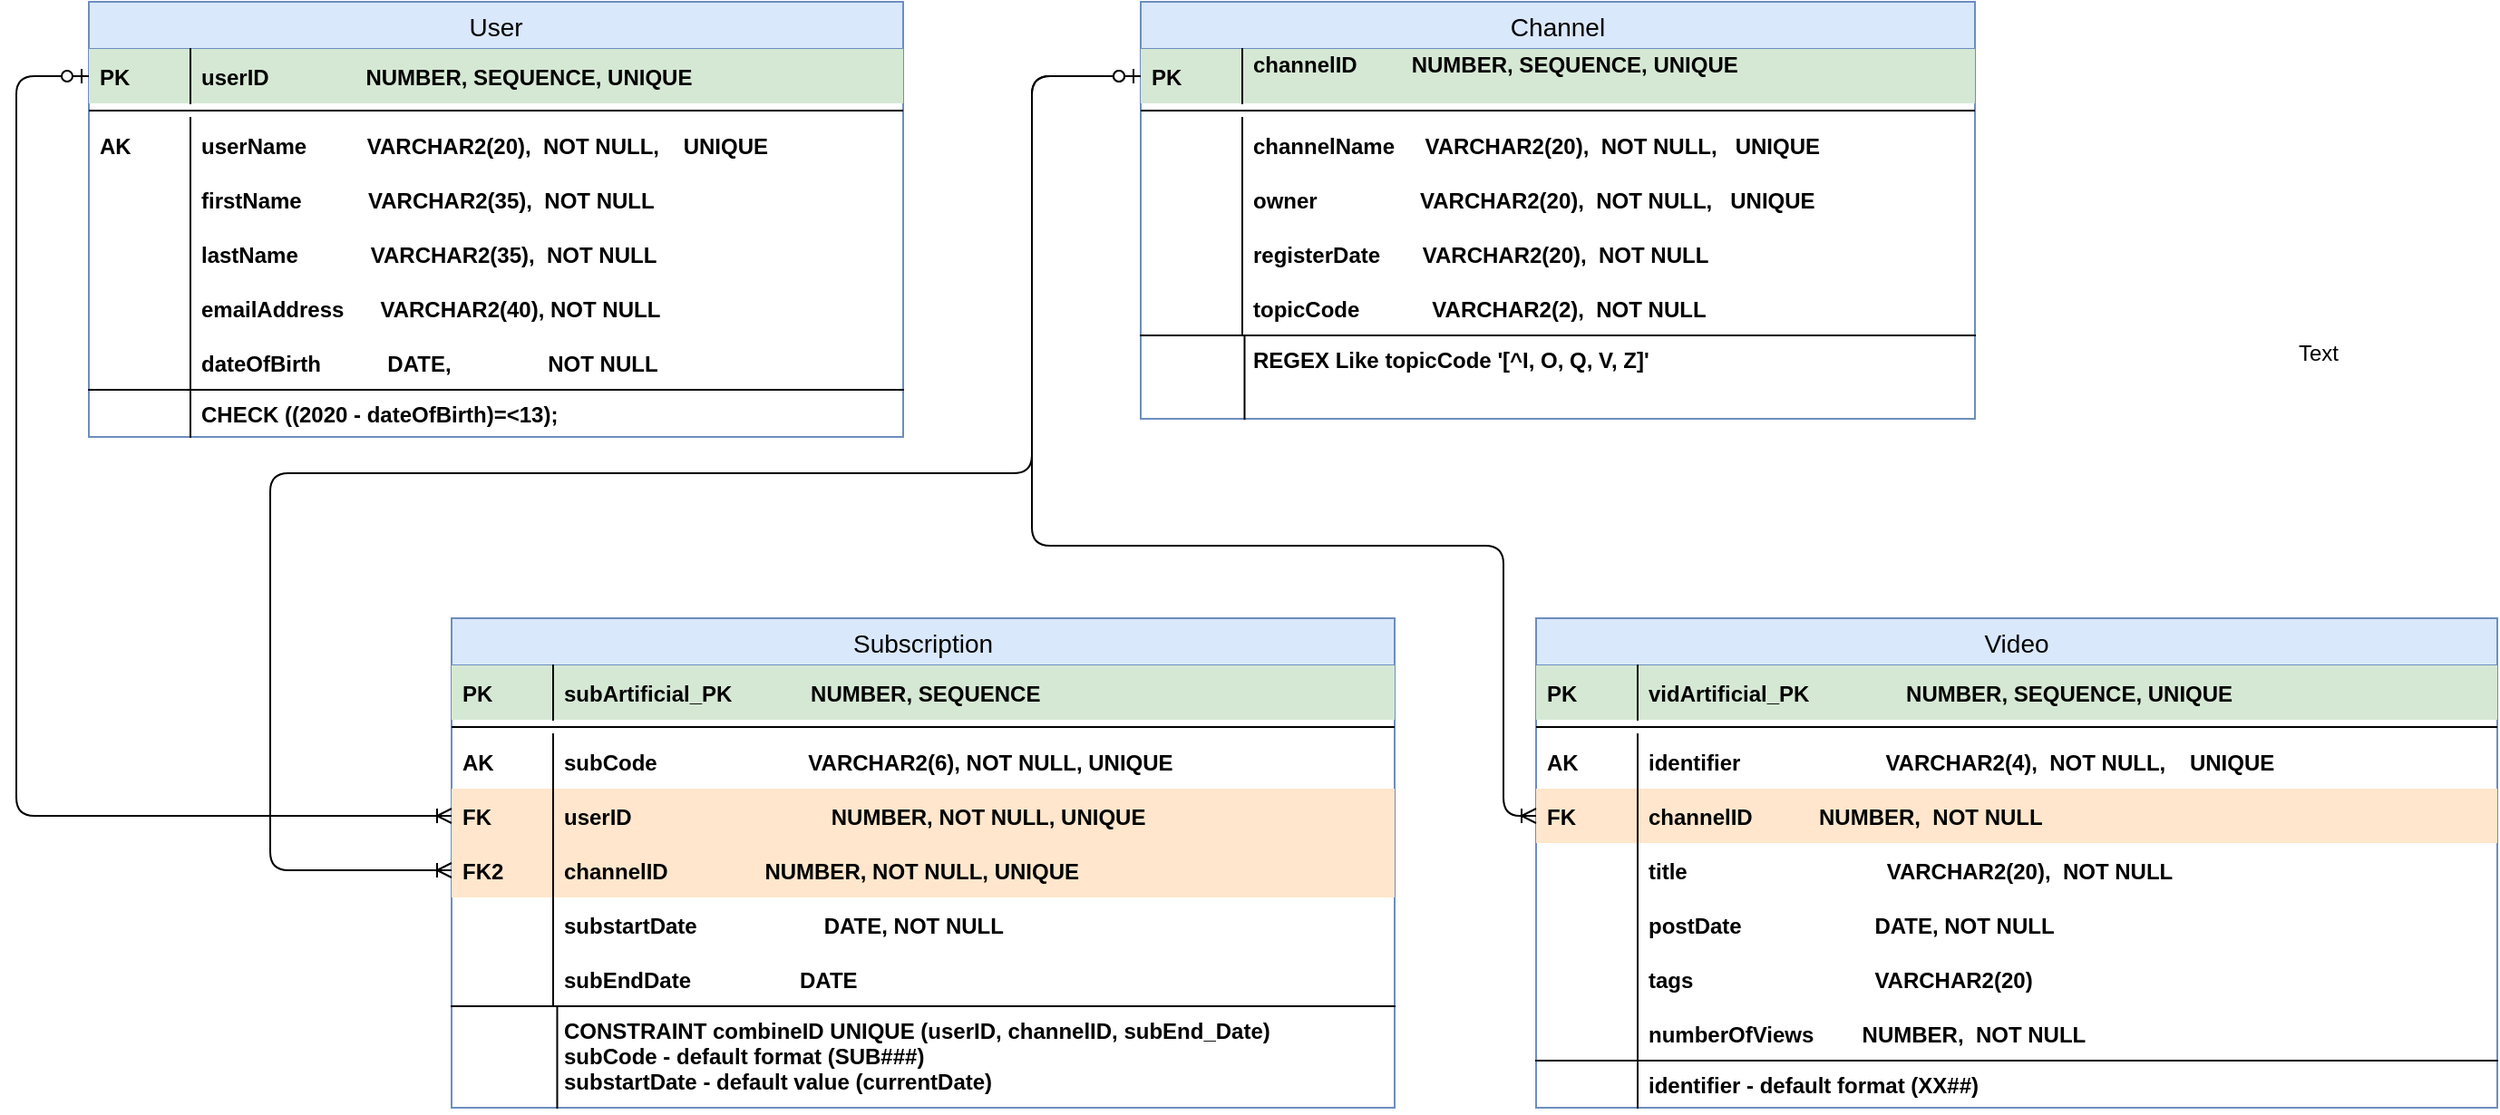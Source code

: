 <mxfile version="12.8.5" type="device"><diagram id="q_vnOrbHAmZrCNIXpxuR" name="Page-1"><mxGraphModel dx="1422" dy="745" grid="1" gridSize="10" guides="1" tooltips="1" connect="1" arrows="1" fold="1" page="1" pageScale="1" pageWidth="827" pageHeight="1169" math="0" shadow="0"><root><mxCell id="0"/><mxCell id="1" parent="0"/><mxCell id="9b01zTWXtY2fiXE_m2nn-1" value="User" style="swimlane;fontStyle=0;childLayout=stackLayout;horizontal=1;startSize=26;fillColor=#dae8fc;horizontalStack=0;resizeParent=1;resizeParentMax=0;resizeLast=0;collapsible=1;marginBottom=0;swimlaneFillColor=#ffffff;align=center;fontSize=14;strokeColor=#6c8ebf;" parent="1" vertex="1"><mxGeometry x="130" y="220" width="449" height="240" as="geometry"/></mxCell><mxCell id="9b01zTWXtY2fiXE_m2nn-2" value="userID                NUMBER, SEQUENCE, UNIQUE" style="shape=partialRectangle;top=0;left=0;right=0;bottom=0;align=left;verticalAlign=middle;fillColor=#d5e8d4;spacingLeft=60;spacingRight=4;overflow=hidden;rotatable=0;points=[[0,0.5],[1,0.5]];portConstraint=eastwest;dropTarget=0;fontStyle=1;fontSize=12;strokeColor=#82b366;" parent="9b01zTWXtY2fiXE_m2nn-1" vertex="1"><mxGeometry y="26" width="449" height="30" as="geometry"/></mxCell><mxCell id="9b01zTWXtY2fiXE_m2nn-3" value="PK" style="shape=partialRectangle;fontStyle=1;top=0;left=0;bottom=0;fillColor=none;align=left;verticalAlign=middle;spacingLeft=4;spacingRight=4;overflow=hidden;rotatable=0;points=[];portConstraint=eastwest;part=1;fontSize=12;" parent="9b01zTWXtY2fiXE_m2nn-2" vertex="1" connectable="0"><mxGeometry width="56" height="30" as="geometry"/></mxCell><mxCell id="9b01zTWXtY2fiXE_m2nn-4" value="" style="line;strokeWidth=1;fillColor=none;align=left;verticalAlign=middle;spacingTop=-1;spacingLeft=3;spacingRight=3;rotatable=0;labelPosition=right;points=[];portConstraint=eastwest;fontSize=12;" parent="9b01zTWXtY2fiXE_m2nn-1" vertex="1"><mxGeometry y="56" width="449" height="8" as="geometry"/></mxCell><mxCell id="9b01zTWXtY2fiXE_m2nn-5" value="userName          VARCHAR2(20),  NOT NULL,    UNIQUE      " style="shape=partialRectangle;top=0;left=0;right=0;bottom=0;align=left;verticalAlign=middle;fillColor=none;spacingLeft=60;spacingRight=4;overflow=hidden;rotatable=0;points=[[0,0.5],[1,0.5]];portConstraint=eastwest;dropTarget=0;fontStyle=1;fontSize=12;" parent="9b01zTWXtY2fiXE_m2nn-1" vertex="1"><mxGeometry y="64" width="449" height="30" as="geometry"/></mxCell><mxCell id="9b01zTWXtY2fiXE_m2nn-6" value="AK" style="shape=partialRectangle;fontStyle=1;top=0;left=0;bottom=0;fillColor=none;align=left;verticalAlign=middle;spacingLeft=4;spacingRight=4;overflow=hidden;rotatable=0;points=[];portConstraint=eastwest;part=1;fontSize=12;" parent="9b01zTWXtY2fiXE_m2nn-5" vertex="1" connectable="0"><mxGeometry width="56" height="30" as="geometry"/></mxCell><mxCell id="9b01zTWXtY2fiXE_m2nn-7" value="firstName           VARCHAR2(35),  NOT NULL " style="shape=partialRectangle;top=0;left=0;right=0;bottom=0;align=left;verticalAlign=middle;fillColor=none;spacingLeft=60;spacingRight=4;overflow=hidden;rotatable=0;points=[[0,0.5],[1,0.5]];portConstraint=eastwest;dropTarget=0;fontStyle=1;fontSize=12;" parent="9b01zTWXtY2fiXE_m2nn-1" vertex="1"><mxGeometry y="94" width="449" height="30" as="geometry"/></mxCell><mxCell id="9b01zTWXtY2fiXE_m2nn-8" value="" style="shape=partialRectangle;fontStyle=1;top=0;left=0;bottom=0;fillColor=none;align=left;verticalAlign=middle;spacingLeft=4;spacingRight=4;overflow=hidden;rotatable=0;points=[];portConstraint=eastwest;part=1;fontSize=12;" parent="9b01zTWXtY2fiXE_m2nn-7" vertex="1" connectable="0"><mxGeometry width="56" height="30" as="geometry"/></mxCell><mxCell id="9b01zTWXtY2fiXE_m2nn-9" value="lastName            VARCHAR2(35),  NOT NULL " style="shape=partialRectangle;top=0;left=0;right=0;bottom=0;align=left;verticalAlign=middle;fillColor=none;spacingLeft=60;spacingRight=4;overflow=hidden;rotatable=0;points=[[0,0.5],[1,0.5]];portConstraint=eastwest;dropTarget=0;fontStyle=1;fontSize=12;" parent="9b01zTWXtY2fiXE_m2nn-1" vertex="1"><mxGeometry y="124" width="449" height="30" as="geometry"/></mxCell><mxCell id="9b01zTWXtY2fiXE_m2nn-10" value="" style="shape=partialRectangle;fontStyle=1;top=0;left=0;bottom=0;fillColor=none;align=left;verticalAlign=middle;spacingLeft=4;spacingRight=4;overflow=hidden;rotatable=0;points=[];portConstraint=eastwest;part=1;fontSize=12;" parent="9b01zTWXtY2fiXE_m2nn-9" vertex="1" connectable="0"><mxGeometry width="56" height="30" as="geometry"/></mxCell><mxCell id="9b01zTWXtY2fiXE_m2nn-11" value="emailAddress      VARCHAR2(40), NOT NULL" style="shape=partialRectangle;top=0;left=0;right=0;bottom=0;align=left;verticalAlign=middle;fillColor=none;spacingLeft=60;spacingRight=4;overflow=hidden;rotatable=0;points=[[0,0.5],[1,0.5]];portConstraint=eastwest;dropTarget=0;fontStyle=1;fontSize=12;" parent="9b01zTWXtY2fiXE_m2nn-1" vertex="1"><mxGeometry y="154" width="449" height="30" as="geometry"/></mxCell><mxCell id="9b01zTWXtY2fiXE_m2nn-12" value="" style="shape=partialRectangle;fontStyle=1;top=0;left=0;bottom=0;fillColor=none;align=left;verticalAlign=middle;spacingLeft=4;spacingRight=4;overflow=hidden;rotatable=0;points=[];portConstraint=eastwest;part=1;fontSize=12;" parent="9b01zTWXtY2fiXE_m2nn-11" vertex="1" connectable="0"><mxGeometry width="56" height="30" as="geometry"/></mxCell><mxCell id="9b01zTWXtY2fiXE_m2nn-13" value="dateOfBirth           DATE,                NOT NULL" style="shape=partialRectangle;top=0;left=0;right=0;bottom=1;align=left;verticalAlign=middle;fillColor=none;spacingLeft=60;spacingRight=4;overflow=hidden;rotatable=0;points=[[0,0.5],[1,0.5]];portConstraint=eastwest;dropTarget=0;fontStyle=1;fontSize=12;" parent="9b01zTWXtY2fiXE_m2nn-1" vertex="1"><mxGeometry y="184" width="449" height="30" as="geometry"/></mxCell><mxCell id="9b01zTWXtY2fiXE_m2nn-14" value="" style="shape=partialRectangle;fontStyle=1;top=0;left=0;bottom=0;fillColor=none;align=left;verticalAlign=middle;spacingLeft=4;spacingRight=4;overflow=hidden;rotatable=0;points=[];portConstraint=eastwest;part=1;fontSize=12;" parent="9b01zTWXtY2fiXE_m2nn-13" vertex="1" connectable="0"><mxGeometry width="56" height="30" as="geometry"/></mxCell><mxCell id="9b01zTWXtY2fiXE_m2nn-15" value="CHECK ((2020 - dateOfBirth)=&lt;13);" style="shape=partialRectangle;top=0;left=0;right=0;bottom=0;align=left;verticalAlign=top;fillColor=none;spacingLeft=60;spacingRight=4;overflow=hidden;rotatable=0;points=[[0,0.5],[1,0.5]];portConstraint=eastwest;dropTarget=0;fontSize=12;fontStyle=1" parent="9b01zTWXtY2fiXE_m2nn-1" vertex="1"><mxGeometry y="214" width="449" height="26" as="geometry"/></mxCell><mxCell id="9b01zTWXtY2fiXE_m2nn-16" value="" style="shape=partialRectangle;top=0;left=0;bottom=0;fillColor=none;align=left;verticalAlign=top;spacingLeft=4;spacingRight=4;overflow=hidden;rotatable=0;points=[];portConstraint=eastwest;part=1;fontSize=12;" parent="9b01zTWXtY2fiXE_m2nn-15" vertex="1" connectable="0"><mxGeometry width="56" height="26" as="geometry"/></mxCell><mxCell id="9b01zTWXtY2fiXE_m2nn-17" value="Subscription" style="swimlane;fontStyle=0;childLayout=stackLayout;horizontal=1;startSize=26;fillColor=#dae8fc;horizontalStack=0;resizeParent=1;resizeParentMax=0;resizeLast=0;collapsible=1;marginBottom=0;swimlaneFillColor=#ffffff;align=center;fontSize=14;strokeColor=#6c8ebf;" parent="1" vertex="1"><mxGeometry x="330" y="560" width="520" height="270" as="geometry"/></mxCell><mxCell id="9b01zTWXtY2fiXE_m2nn-18" value="subArtificial_PK             NUMBER, SEQUENCE " style="shape=partialRectangle;top=0;left=0;right=0;bottom=0;align=left;verticalAlign=middle;fillColor=#d5e8d4;spacingLeft=60;spacingRight=4;overflow=hidden;rotatable=0;points=[[0,0.5],[1,0.5]];portConstraint=eastwest;dropTarget=0;fontStyle=1;fontSize=12;strokeColor=#82b366;" parent="9b01zTWXtY2fiXE_m2nn-17" vertex="1"><mxGeometry y="26" width="520" height="30" as="geometry"/></mxCell><mxCell id="9b01zTWXtY2fiXE_m2nn-19" value="PK" style="shape=partialRectangle;fontStyle=1;top=0;left=0;bottom=0;fillColor=none;align=left;verticalAlign=middle;spacingLeft=4;spacingRight=4;overflow=hidden;rotatable=0;points=[];portConstraint=eastwest;part=1;fontSize=12;" parent="9b01zTWXtY2fiXE_m2nn-18" vertex="1" connectable="0"><mxGeometry width="56" height="30" as="geometry"/></mxCell><mxCell id="9b01zTWXtY2fiXE_m2nn-20" value="" style="line;strokeWidth=1;fillColor=none;align=left;verticalAlign=middle;spacingTop=-1;spacingLeft=3;spacingRight=3;rotatable=0;labelPosition=right;points=[];portConstraint=eastwest;fontSize=12;" parent="9b01zTWXtY2fiXE_m2nn-17" vertex="1"><mxGeometry y="56" width="520" height="8" as="geometry"/></mxCell><mxCell id="9b01zTWXtY2fiXE_m2nn-21" value="subCode                         VARCHAR2(6), NOT NULL, UNIQUE" style="shape=partialRectangle;top=0;left=0;right=0;bottom=0;align=left;verticalAlign=middle;fillColor=none;spacingLeft=60;spacingRight=4;overflow=hidden;rotatable=0;points=[[0,0.5],[1,0.5]];portConstraint=eastwest;dropTarget=0;fontStyle=1;fontSize=12;" parent="9b01zTWXtY2fiXE_m2nn-17" vertex="1"><mxGeometry y="64" width="520" height="30" as="geometry"/></mxCell><mxCell id="9b01zTWXtY2fiXE_m2nn-22" value="AK" style="shape=partialRectangle;fontStyle=1;top=0;left=0;bottom=0;fillColor=none;align=left;verticalAlign=middle;spacingLeft=4;spacingRight=4;overflow=hidden;rotatable=0;points=[];portConstraint=eastwest;part=1;fontSize=12;" parent="9b01zTWXtY2fiXE_m2nn-21" vertex="1" connectable="0"><mxGeometry width="56" height="30" as="geometry"/></mxCell><mxCell id="9b01zTWXtY2fiXE_m2nn-23" value="userID                                 NUMBER, NOT NULL, UNIQUE" style="shape=partialRectangle;top=0;left=0;right=0;bottom=0;align=left;verticalAlign=middle;fillColor=#ffe6cc;spacingLeft=60;spacingRight=4;overflow=hidden;rotatable=0;points=[[0,0.5],[1,0.5]];portConstraint=eastwest;dropTarget=0;fontStyle=1;fontSize=12;strokeColor=#d79b00;" parent="9b01zTWXtY2fiXE_m2nn-17" vertex="1"><mxGeometry y="94" width="520" height="30" as="geometry"/></mxCell><mxCell id="9b01zTWXtY2fiXE_m2nn-24" value="FK" style="shape=partialRectangle;fontStyle=1;top=0;left=0;bottom=0;fillColor=none;align=left;verticalAlign=middle;spacingLeft=4;spacingRight=4;overflow=hidden;rotatable=0;points=[];portConstraint=eastwest;part=1;fontSize=12;" parent="9b01zTWXtY2fiXE_m2nn-23" vertex="1" connectable="0"><mxGeometry width="56" height="30" as="geometry"/></mxCell><mxCell id="9b01zTWXtY2fiXE_m2nn-25" value="channelID                NUMBER, NOT NULL, UNIQUE" style="shape=partialRectangle;top=0;left=0;right=0;bottom=0;align=left;verticalAlign=middle;fillColor=#ffe6cc;spacingLeft=60;spacingRight=4;overflow=hidden;rotatable=0;points=[[0,0.5],[1,0.5]];portConstraint=eastwest;dropTarget=0;fontStyle=1;fontSize=12;strokeColor=#d79b00;" parent="9b01zTWXtY2fiXE_m2nn-17" vertex="1"><mxGeometry y="124" width="520" height="30" as="geometry"/></mxCell><mxCell id="9b01zTWXtY2fiXE_m2nn-26" value="FK2" style="shape=partialRectangle;fontStyle=1;top=0;left=0;bottom=0;fillColor=none;align=left;verticalAlign=middle;spacingLeft=4;spacingRight=4;overflow=hidden;rotatable=0;points=[];portConstraint=eastwest;part=1;fontSize=12;" parent="9b01zTWXtY2fiXE_m2nn-25" vertex="1" connectable="0"><mxGeometry width="56" height="30" as="geometry"/></mxCell><mxCell id="9b01zTWXtY2fiXE_m2nn-27" value="substartDate                     DATE, NOT NULL" style="shape=partialRectangle;top=0;left=0;right=0;bottom=0;align=left;verticalAlign=middle;fillColor=none;spacingLeft=60;spacingRight=4;overflow=hidden;rotatable=0;points=[[0,0.5],[1,0.5]];portConstraint=eastwest;dropTarget=0;fontStyle=1;fontSize=12;" parent="9b01zTWXtY2fiXE_m2nn-17" vertex="1"><mxGeometry y="154" width="520" height="30" as="geometry"/></mxCell><mxCell id="9b01zTWXtY2fiXE_m2nn-28" value="" style="shape=partialRectangle;fontStyle=1;top=0;left=0;bottom=0;fillColor=none;align=left;verticalAlign=middle;spacingLeft=4;spacingRight=4;overflow=hidden;rotatable=0;points=[];portConstraint=eastwest;part=1;fontSize=12;" parent="9b01zTWXtY2fiXE_m2nn-27" vertex="1" connectable="0"><mxGeometry width="56" height="30" as="geometry"/></mxCell><mxCell id="9b01zTWXtY2fiXE_m2nn-29" value="subEndDate                  DATE" style="shape=partialRectangle;top=0;left=0;right=0;bottom=1;align=left;verticalAlign=middle;fillColor=none;spacingLeft=60;spacingRight=4;overflow=hidden;rotatable=0;points=[[0,0.5],[1,0.5]];portConstraint=eastwest;dropTarget=0;fontStyle=1;fontSize=12;" parent="9b01zTWXtY2fiXE_m2nn-17" vertex="1"><mxGeometry y="184" width="520" height="30" as="geometry"/></mxCell><mxCell id="9b01zTWXtY2fiXE_m2nn-30" value="" style="shape=partialRectangle;fontStyle=1;top=0;left=0;bottom=0;fillColor=none;align=left;verticalAlign=middle;spacingLeft=4;spacingRight=4;overflow=hidden;rotatable=0;points=[];portConstraint=eastwest;part=1;fontSize=12;" parent="9b01zTWXtY2fiXE_m2nn-29" vertex="1" connectable="0"><mxGeometry width="56" height="30" as="geometry"/></mxCell><mxCell id="9b01zTWXtY2fiXE_m2nn-31" value="CONSTRAINT combineID UNIQUE (userID, channelID, subEnd_Date)&#10;subCode - default format (SUB###)&#10;substartDate - default value (currentDate)&#10;" style="shape=partialRectangle;top=0;left=0;right=0;bottom=0;align=left;verticalAlign=top;fillColor=none;spacingLeft=60;spacingRight=4;overflow=hidden;rotatable=0;points=[[0,0.5],[1,0.5]];portConstraint=eastwest;dropTarget=0;fontSize=12;fontStyle=1" parent="9b01zTWXtY2fiXE_m2nn-17" vertex="1"><mxGeometry y="214" width="520" height="56" as="geometry"/></mxCell><mxCell id="9b01zTWXtY2fiXE_m2nn-32" value="" style="shape=partialRectangle;top=0;left=0;bottom=0;fillColor=none;align=left;verticalAlign=top;spacingLeft=4;spacingRight=4;overflow=hidden;rotatable=0;points=[];portConstraint=eastwest;part=1;fontSize=12;" parent="9b01zTWXtY2fiXE_m2nn-31" vertex="1" connectable="0"><mxGeometry width="58.24" height="56" as="geometry"/></mxCell><mxCell id="9b01zTWXtY2fiXE_m2nn-33" value="Channel" style="swimlane;fontStyle=0;childLayout=stackLayout;horizontal=1;startSize=26;fillColor=#dae8fc;horizontalStack=0;resizeParent=1;resizeParentMax=0;resizeLast=0;collapsible=1;marginBottom=0;swimlaneFillColor=#ffffff;align=center;fontSize=14;strokeColor=#6c8ebf;" parent="1" vertex="1"><mxGeometry x="710" y="220" width="460" height="230" as="geometry"><mxRectangle x="280" y="20" width="90" height="26" as="alternateBounds"/></mxGeometry></mxCell><mxCell id="9b01zTWXtY2fiXE_m2nn-34" value="channelID         NUMBER, SEQUENCE, UNIQUE&#10;    " style="shape=partialRectangle;top=0;left=0;right=0;bottom=0;align=left;verticalAlign=middle;fillColor=#d5e8d4;spacingLeft=60;spacingRight=4;overflow=hidden;rotatable=0;points=[[0,0.5],[1,0.5]];portConstraint=eastwest;dropTarget=0;fontStyle=1;fontSize=12;strokeColor=#82b366;" parent="9b01zTWXtY2fiXE_m2nn-33" vertex="1"><mxGeometry y="26" width="460" height="30" as="geometry"/></mxCell><mxCell id="9b01zTWXtY2fiXE_m2nn-35" value="PK" style="shape=partialRectangle;fontStyle=1;top=0;left=0;bottom=0;fillColor=none;align=left;verticalAlign=middle;spacingLeft=4;spacingRight=4;overflow=hidden;rotatable=0;points=[];portConstraint=eastwest;part=1;fontSize=12;" parent="9b01zTWXtY2fiXE_m2nn-34" vertex="1" connectable="0"><mxGeometry width="56" height="30" as="geometry"/></mxCell><mxCell id="9b01zTWXtY2fiXE_m2nn-36" value="" style="line;strokeWidth=1;fillColor=none;align=left;verticalAlign=middle;spacingTop=-1;spacingLeft=3;spacingRight=3;rotatable=0;labelPosition=right;points=[];portConstraint=eastwest;fontSize=12;" parent="9b01zTWXtY2fiXE_m2nn-33" vertex="1"><mxGeometry y="56" width="460" height="8" as="geometry"/></mxCell><mxCell id="9b01zTWXtY2fiXE_m2nn-37" value="channelName     VARCHAR2(20),  NOT NULL,   UNIQUE" style="shape=partialRectangle;top=0;left=0;right=0;bottom=0;align=left;verticalAlign=middle;fillColor=none;spacingLeft=60;spacingRight=4;overflow=hidden;rotatable=0;points=[[0,0.5],[1,0.5]];portConstraint=eastwest;dropTarget=0;fontStyle=1;fontSize=12;" parent="9b01zTWXtY2fiXE_m2nn-33" vertex="1"><mxGeometry y="64" width="460" height="30" as="geometry"/></mxCell><mxCell id="9b01zTWXtY2fiXE_m2nn-38" value="" style="shape=partialRectangle;fontStyle=1;top=0;left=0;bottom=0;fillColor=none;align=left;verticalAlign=middle;spacingLeft=4;spacingRight=4;overflow=hidden;rotatable=0;points=[];portConstraint=eastwest;part=1;fontSize=12;" parent="9b01zTWXtY2fiXE_m2nn-37" vertex="1" connectable="0"><mxGeometry width="56" height="30" as="geometry"/></mxCell><mxCell id="9b01zTWXtY2fiXE_m2nn-39" value="owner                 VARCHAR2(20),  NOT NULL,   UNIQUE" style="shape=partialRectangle;top=0;left=0;right=0;bottom=0;align=left;verticalAlign=middle;fillColor=none;spacingLeft=60;spacingRight=4;overflow=hidden;rotatable=0;points=[[0,0.5],[1,0.5]];portConstraint=eastwest;dropTarget=0;fontStyle=1;fontSize=12;" parent="9b01zTWXtY2fiXE_m2nn-33" vertex="1"><mxGeometry y="94" width="460" height="30" as="geometry"/></mxCell><mxCell id="9b01zTWXtY2fiXE_m2nn-40" value="" style="shape=partialRectangle;fontStyle=1;top=0;left=0;bottom=0;fillColor=none;align=left;verticalAlign=middle;spacingLeft=4;spacingRight=4;overflow=hidden;rotatable=0;points=[];portConstraint=eastwest;part=1;fontSize=12;" parent="9b01zTWXtY2fiXE_m2nn-39" vertex="1" connectable="0"><mxGeometry width="56" height="30" as="geometry"/></mxCell><mxCell id="9b01zTWXtY2fiXE_m2nn-41" value="registerDate       VARCHAR2(20),  NOT NULL" style="shape=partialRectangle;top=0;left=0;right=0;bottom=0;align=left;verticalAlign=middle;fillColor=none;spacingLeft=60;spacingRight=4;overflow=hidden;rotatable=0;points=[[0,0.5],[1,0.5]];portConstraint=eastwest;dropTarget=0;fontStyle=1;fontSize=12;" parent="9b01zTWXtY2fiXE_m2nn-33" vertex="1"><mxGeometry y="124" width="460" height="30" as="geometry"/></mxCell><mxCell id="9b01zTWXtY2fiXE_m2nn-42" value="" style="shape=partialRectangle;fontStyle=1;top=0;left=0;bottom=0;fillColor=none;align=left;verticalAlign=middle;spacingLeft=4;spacingRight=4;overflow=hidden;rotatable=0;points=[];portConstraint=eastwest;part=1;fontSize=12;" parent="9b01zTWXtY2fiXE_m2nn-41" vertex="1" connectable="0"><mxGeometry width="56" height="30" as="geometry"/></mxCell><mxCell id="9b01zTWXtY2fiXE_m2nn-43" value="topicCode            VARCHAR2(2),  NOT NULL" style="shape=partialRectangle;top=0;left=0;right=0;bottom=1;align=left;verticalAlign=middle;fillColor=none;spacingLeft=60;spacingRight=4;overflow=hidden;rotatable=0;points=[[0,0.5],[1,0.5]];portConstraint=eastwest;dropTarget=0;fontStyle=1;fontSize=12;" parent="9b01zTWXtY2fiXE_m2nn-33" vertex="1"><mxGeometry y="154" width="460" height="30" as="geometry"/></mxCell><mxCell id="9b01zTWXtY2fiXE_m2nn-44" value="" style="shape=partialRectangle;fontStyle=1;top=0;left=0;bottom=0;fillColor=none;align=left;verticalAlign=middle;spacingLeft=4;spacingRight=4;overflow=hidden;rotatable=0;points=[];portConstraint=eastwest;part=1;fontSize=12;" parent="9b01zTWXtY2fiXE_m2nn-43" vertex="1" connectable="0"><mxGeometry width="56" height="30" as="geometry"/></mxCell><mxCell id="9b01zTWXtY2fiXE_m2nn-45" value="REGEX Like topicCode '[^I, O, Q, V, Z]'&#10;" style="shape=partialRectangle;top=0;left=0;right=0;bottom=0;align=left;verticalAlign=top;fillColor=none;spacingLeft=60;spacingRight=4;overflow=hidden;rotatable=0;points=[[0,0.5],[1,0.5]];portConstraint=eastwest;dropTarget=0;fontSize=12;fontStyle=1" parent="9b01zTWXtY2fiXE_m2nn-33" vertex="1"><mxGeometry y="184" width="460" height="46" as="geometry"/></mxCell><mxCell id="9b01zTWXtY2fiXE_m2nn-46" value="" style="shape=partialRectangle;top=0;left=0;bottom=0;fillColor=none;align=left;verticalAlign=top;spacingLeft=4;spacingRight=4;overflow=hidden;rotatable=0;points=[];portConstraint=eastwest;part=1;fontSize=12;" parent="9b01zTWXtY2fiXE_m2nn-45" vertex="1" connectable="0"><mxGeometry width="57.244" height="46" as="geometry"/></mxCell><mxCell id="9b01zTWXtY2fiXE_m2nn-47" value="Video" style="swimlane;fontStyle=0;childLayout=stackLayout;horizontal=1;startSize=26;fillColor=#dae8fc;horizontalStack=0;resizeParent=1;resizeParentMax=0;resizeLast=0;collapsible=1;marginBottom=0;swimlaneFillColor=#ffffff;align=center;fontSize=14;strokeColor=#6c8ebf;" parent="1" vertex="1"><mxGeometry x="928" y="560" width="530" height="270" as="geometry"/></mxCell><mxCell id="9b01zTWXtY2fiXE_m2nn-48" value="vidArtificial_PK                NUMBER, SEQUENCE, UNIQUE" style="shape=partialRectangle;top=0;left=0;right=0;bottom=0;align=left;verticalAlign=middle;fillColor=#d5e8d4;spacingLeft=60;spacingRight=4;overflow=hidden;rotatable=0;points=[[0,0.5],[1,0.5]];portConstraint=eastwest;dropTarget=0;fontStyle=1;fontSize=12;strokeColor=#82b366;" parent="9b01zTWXtY2fiXE_m2nn-47" vertex="1"><mxGeometry y="26" width="530" height="30" as="geometry"/></mxCell><mxCell id="9b01zTWXtY2fiXE_m2nn-49" value="PK" style="shape=partialRectangle;fontStyle=1;top=0;left=0;bottom=0;fillColor=none;align=left;verticalAlign=middle;spacingLeft=4;spacingRight=4;overflow=hidden;rotatable=0;points=[];portConstraint=eastwest;part=1;fontSize=12;" parent="9b01zTWXtY2fiXE_m2nn-48" vertex="1" connectable="0"><mxGeometry width="56" height="30" as="geometry"/></mxCell><mxCell id="9b01zTWXtY2fiXE_m2nn-50" value="" style="line;strokeWidth=1;fillColor=none;align=left;verticalAlign=middle;spacingTop=-1;spacingLeft=3;spacingRight=3;rotatable=0;labelPosition=right;points=[];portConstraint=eastwest;fontSize=12;" parent="9b01zTWXtY2fiXE_m2nn-47" vertex="1"><mxGeometry y="56" width="530" height="8" as="geometry"/></mxCell><mxCell id="9b01zTWXtY2fiXE_m2nn-51" value="identifier                        VARCHAR2(4),  NOT NULL,    UNIQUE      " style="shape=partialRectangle;top=0;left=0;right=0;bottom=0;align=left;verticalAlign=middle;fillColor=none;spacingLeft=60;spacingRight=4;overflow=hidden;rotatable=0;points=[[0,0.5],[1,0.5]];portConstraint=eastwest;dropTarget=0;fontStyle=1;fontSize=12;" parent="9b01zTWXtY2fiXE_m2nn-47" vertex="1"><mxGeometry y="64" width="530" height="30" as="geometry"/></mxCell><mxCell id="9b01zTWXtY2fiXE_m2nn-52" value="AK" style="shape=partialRectangle;fontStyle=1;top=0;left=0;bottom=0;fillColor=none;align=left;verticalAlign=middle;spacingLeft=4;spacingRight=4;overflow=hidden;rotatable=0;points=[];portConstraint=eastwest;part=1;fontSize=12;" parent="9b01zTWXtY2fiXE_m2nn-51" vertex="1" connectable="0"><mxGeometry width="56" height="30" as="geometry"/></mxCell><mxCell id="9b01zTWXtY2fiXE_m2nn-53" value="channelID           NUMBER,  NOT NULL " style="shape=partialRectangle;top=0;left=0;right=0;bottom=0;align=left;verticalAlign=middle;fillColor=#ffe6cc;spacingLeft=60;spacingRight=4;overflow=hidden;rotatable=0;points=[[0,0.5],[1,0.5]];portConstraint=eastwest;dropTarget=0;fontStyle=1;fontSize=12;strokeColor=#d79b00;" parent="9b01zTWXtY2fiXE_m2nn-47" vertex="1"><mxGeometry y="94" width="530" height="30" as="geometry"/></mxCell><mxCell id="9b01zTWXtY2fiXE_m2nn-54" value="FK" style="shape=partialRectangle;fontStyle=1;top=0;left=0;bottom=0;fillColor=none;align=left;verticalAlign=middle;spacingLeft=4;spacingRight=4;overflow=hidden;rotatable=0;points=[];portConstraint=eastwest;part=1;fontSize=12;" parent="9b01zTWXtY2fiXE_m2nn-53" vertex="1" connectable="0"><mxGeometry width="56" height="30" as="geometry"/></mxCell><mxCell id="9b01zTWXtY2fiXE_m2nn-55" value="title                                 VARCHAR2(20),  NOT NULL " style="shape=partialRectangle;top=0;left=0;right=0;bottom=0;align=left;verticalAlign=middle;fillColor=none;spacingLeft=60;spacingRight=4;overflow=hidden;rotatable=0;points=[[0,0.5],[1,0.5]];portConstraint=eastwest;dropTarget=0;fontStyle=1;fontSize=12;" parent="9b01zTWXtY2fiXE_m2nn-47" vertex="1"><mxGeometry y="124" width="530" height="30" as="geometry"/></mxCell><mxCell id="9b01zTWXtY2fiXE_m2nn-56" value="" style="shape=partialRectangle;fontStyle=1;top=0;left=0;bottom=0;fillColor=none;align=left;verticalAlign=middle;spacingLeft=4;spacingRight=4;overflow=hidden;rotatable=0;points=[];portConstraint=eastwest;part=1;fontSize=12;" parent="9b01zTWXtY2fiXE_m2nn-55" vertex="1" connectable="0"><mxGeometry width="56" height="30" as="geometry"/></mxCell><mxCell id="9b01zTWXtY2fiXE_m2nn-57" value="postDate                      DATE, NOT NULL" style="shape=partialRectangle;top=0;left=0;right=0;bottom=0;align=left;verticalAlign=middle;fillColor=none;spacingLeft=60;spacingRight=4;overflow=hidden;rotatable=0;points=[[0,0.5],[1,0.5]];portConstraint=eastwest;dropTarget=0;fontStyle=1;fontSize=12;" parent="9b01zTWXtY2fiXE_m2nn-47" vertex="1"><mxGeometry y="154" width="530" height="30" as="geometry"/></mxCell><mxCell id="9b01zTWXtY2fiXE_m2nn-58" value="" style="shape=partialRectangle;fontStyle=1;top=0;left=0;bottom=0;fillColor=none;align=left;verticalAlign=middle;spacingLeft=4;spacingRight=4;overflow=hidden;rotatable=0;points=[];portConstraint=eastwest;part=1;fontSize=12;" parent="9b01zTWXtY2fiXE_m2nn-57" vertex="1" connectable="0"><mxGeometry width="56" height="30" as="geometry"/></mxCell><mxCell id="9b01zTWXtY2fiXE_m2nn-59" value="tags                              VARCHAR2(20)" style="shape=partialRectangle;top=0;left=0;right=0;bottom=0;align=left;verticalAlign=middle;fillColor=none;spacingLeft=60;spacingRight=4;overflow=hidden;rotatable=0;points=[[0,0.5],[1,0.5]];portConstraint=eastwest;dropTarget=0;fontStyle=1;fontSize=12;" parent="9b01zTWXtY2fiXE_m2nn-47" vertex="1"><mxGeometry y="184" width="530" height="30" as="geometry"/></mxCell><mxCell id="9b01zTWXtY2fiXE_m2nn-60" value="" style="shape=partialRectangle;fontStyle=1;top=0;left=0;bottom=0;fillColor=none;align=left;verticalAlign=middle;spacingLeft=4;spacingRight=4;overflow=hidden;rotatable=0;points=[];portConstraint=eastwest;part=1;fontSize=12;" parent="9b01zTWXtY2fiXE_m2nn-59" vertex="1" connectable="0"><mxGeometry width="56" height="30" as="geometry"/></mxCell><mxCell id="9b01zTWXtY2fiXE_m2nn-61" value="numberOfViews        NUMBER,  NOT NULL" style="shape=partialRectangle;top=0;left=0;right=0;bottom=1;align=left;verticalAlign=middle;fillColor=none;spacingLeft=60;spacingRight=4;overflow=hidden;rotatable=0;points=[[0,0.5],[1,0.5]];portConstraint=eastwest;dropTarget=0;fontStyle=1;fontSize=12;" parent="9b01zTWXtY2fiXE_m2nn-47" vertex="1"><mxGeometry y="214" width="530" height="30" as="geometry"/></mxCell><mxCell id="9b01zTWXtY2fiXE_m2nn-62" value="" style="shape=partialRectangle;fontStyle=1;top=0;left=0;bottom=0;fillColor=none;align=left;verticalAlign=middle;spacingLeft=4;spacingRight=4;overflow=hidden;rotatable=0;points=[];portConstraint=eastwest;part=1;fontSize=12;" parent="9b01zTWXtY2fiXE_m2nn-61" vertex="1" connectable="0"><mxGeometry width="56" height="30" as="geometry"/></mxCell><mxCell id="9b01zTWXtY2fiXE_m2nn-63" value="identifier - default format (XX##)" style="shape=partialRectangle;top=0;left=0;right=0;bottom=0;align=left;verticalAlign=top;fillColor=none;spacingLeft=60;spacingRight=4;overflow=hidden;rotatable=0;points=[[0,0.5],[1,0.5]];portConstraint=eastwest;dropTarget=0;fontSize=12;fontStyle=1" parent="9b01zTWXtY2fiXE_m2nn-47" vertex="1"><mxGeometry y="244" width="530" height="26" as="geometry"/></mxCell><mxCell id="9b01zTWXtY2fiXE_m2nn-64" value="" style="shape=partialRectangle;top=0;left=0;bottom=0;fillColor=none;align=left;verticalAlign=top;spacingLeft=4;spacingRight=4;overflow=hidden;rotatable=0;points=[];portConstraint=eastwest;part=1;fontSize=12;" parent="9b01zTWXtY2fiXE_m2nn-63" vertex="1" connectable="0"><mxGeometry width="56" height="26" as="geometry"/></mxCell><mxCell id="9b01zTWXtY2fiXE_m2nn-65" value="" style="edgeStyle=elbowEdgeStyle;fontSize=12;html=1;endArrow=ERoneToMany;startArrow=ERzeroToOne;entryX=0;entryY=0.5;entryDx=0;entryDy=0;" parent="1" source="9b01zTWXtY2fiXE_m2nn-2" target="9b01zTWXtY2fiXE_m2nn-23" edge="1"><mxGeometry width="100" height="100" relative="1" as="geometry"><mxPoint x="560" y="260" as="sourcePoint"/><mxPoint x="660" y="160" as="targetPoint"/><Array as="points"><mxPoint x="90" y="500"/></Array></mxGeometry></mxCell><mxCell id="9b01zTWXtY2fiXE_m2nn-66" value="" style="edgeStyle=orthogonalEdgeStyle;fontSize=12;html=1;endArrow=ERoneToMany;startArrow=ERzeroToOne;exitX=0;exitY=0.5;exitDx=0;exitDy=0;entryX=0;entryY=0.5;entryDx=0;entryDy=0;elbow=vertical;" parent="1" source="9b01zTWXtY2fiXE_m2nn-34" target="9b01zTWXtY2fiXE_m2nn-25" edge="1"><mxGeometry width="100" height="100" relative="1" as="geometry"><mxPoint x="810" y="590" as="sourcePoint"/><mxPoint x="910" y="490" as="targetPoint"/><Array as="points"><mxPoint x="650" y="261"/><mxPoint x="650" y="480"/><mxPoint x="230" y="480"/><mxPoint x="230" y="699"/></Array></mxGeometry></mxCell><mxCell id="9b01zTWXtY2fiXE_m2nn-67" value="" style="edgeStyle=orthogonalEdgeStyle;fontSize=12;html=1;endArrow=ERoneToMany;startArrow=ERzeroToOne;exitX=0;exitY=0.5;exitDx=0;exitDy=0;entryX=0;entryY=0.5;entryDx=0;entryDy=0;" parent="1" source="9b01zTWXtY2fiXE_m2nn-34" target="9b01zTWXtY2fiXE_m2nn-53" edge="1"><mxGeometry width="100" height="100" relative="1" as="geometry"><mxPoint x="1250" y="430" as="sourcePoint"/><mxPoint x="1350" y="330" as="targetPoint"/><Array as="points"><mxPoint x="650" y="261"/><mxPoint x="650" y="520"/><mxPoint x="910" y="520"/><mxPoint x="910" y="669"/></Array></mxGeometry></mxCell><mxCell id="xgkQ1LqKG4NSRRRTg2Qh-1" value="Text" style="text;html=1;align=center;verticalAlign=middle;resizable=0;points=[];autosize=1;" vertex="1" parent="1"><mxGeometry x="1339" y="404" width="40" height="20" as="geometry"/></mxCell></root></mxGraphModel></diagram></mxfile>